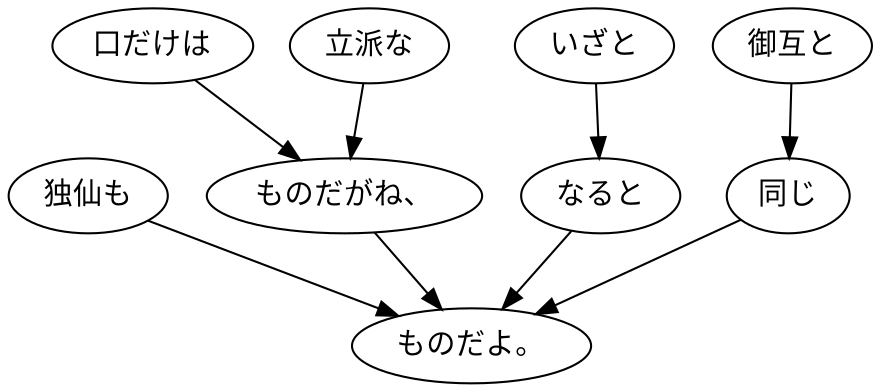 digraph graph6100 {
	node0 [label="独仙も"];
	node1 [label="口だけは"];
	node2 [label="立派な"];
	node3 [label="ものだがね、"];
	node4 [label="いざと"];
	node5 [label="なると"];
	node6 [label="御互と"];
	node7 [label="同じ"];
	node8 [label="ものだよ。"];
	node0 -> node8;
	node1 -> node3;
	node2 -> node3;
	node3 -> node8;
	node4 -> node5;
	node5 -> node8;
	node6 -> node7;
	node7 -> node8;
}

